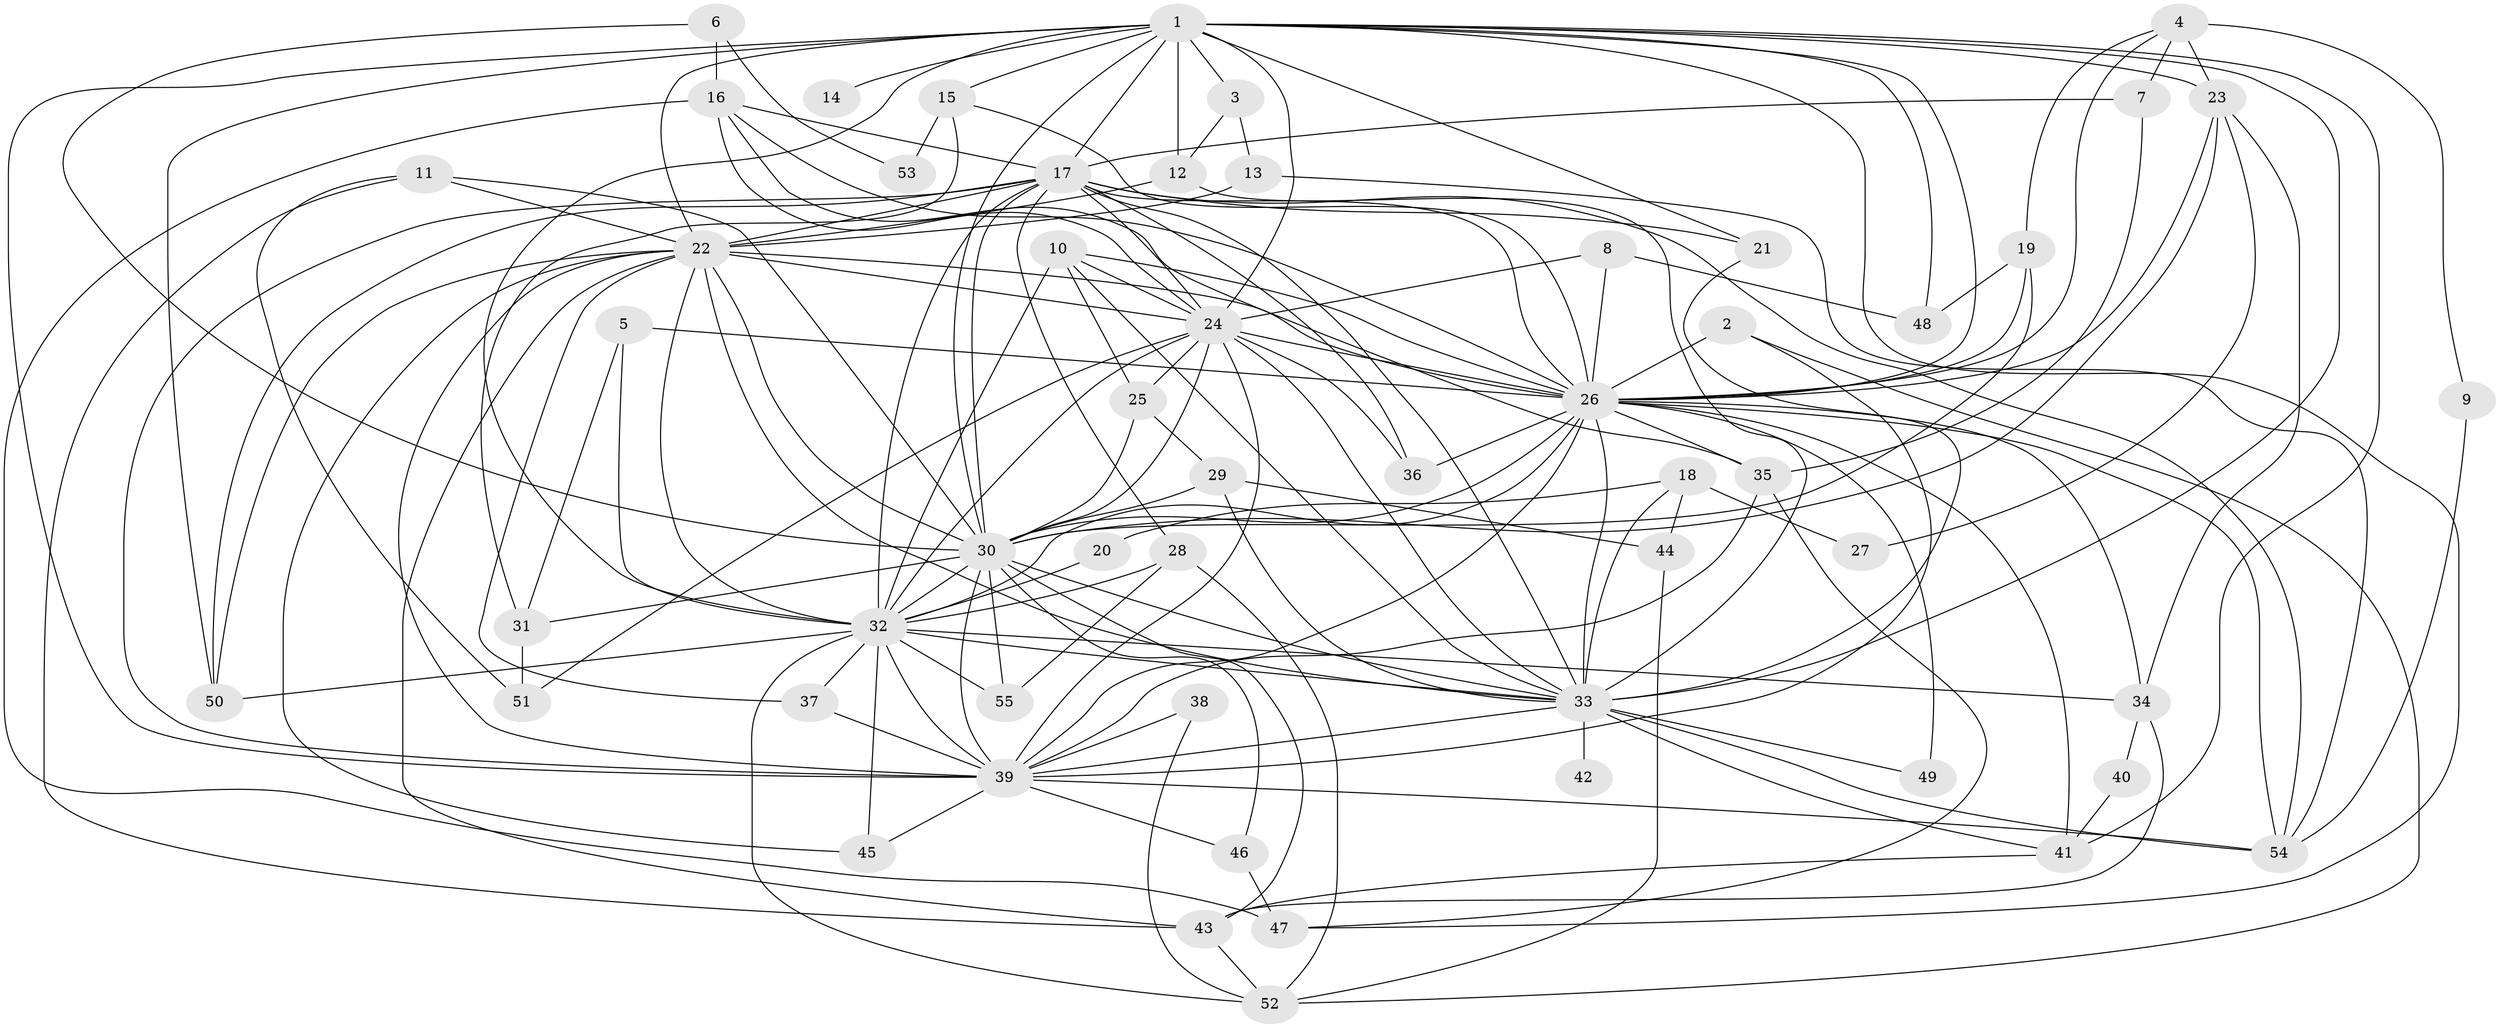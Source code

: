 // original degree distribution, {18: 0.01818181818181818, 19: 0.00909090909090909, 20: 0.00909090909090909, 27: 0.00909090909090909, 22: 0.00909090909090909, 16: 0.01818181818181818, 23: 0.00909090909090909, 25: 0.00909090909090909, 3: 0.20909090909090908, 5: 0.06363636363636363, 8: 0.00909090909090909, 6: 0.03636363636363636, 4: 0.09090909090909091, 2: 0.5}
// Generated by graph-tools (version 1.1) at 2025/01/03/09/25 03:01:22]
// undirected, 55 vertices, 158 edges
graph export_dot {
graph [start="1"]
  node [color=gray90,style=filled];
  1;
  2;
  3;
  4;
  5;
  6;
  7;
  8;
  9;
  10;
  11;
  12;
  13;
  14;
  15;
  16;
  17;
  18;
  19;
  20;
  21;
  22;
  23;
  24;
  25;
  26;
  27;
  28;
  29;
  30;
  31;
  32;
  33;
  34;
  35;
  36;
  37;
  38;
  39;
  40;
  41;
  42;
  43;
  44;
  45;
  46;
  47;
  48;
  49;
  50;
  51;
  52;
  53;
  54;
  55;
  1 -- 3 [weight=1.0];
  1 -- 12 [weight=2.0];
  1 -- 14 [weight=1.0];
  1 -- 15 [weight=1.0];
  1 -- 17 [weight=2.0];
  1 -- 21 [weight=1.0];
  1 -- 22 [weight=2.0];
  1 -- 23 [weight=2.0];
  1 -- 24 [weight=2.0];
  1 -- 26 [weight=2.0];
  1 -- 30 [weight=2.0];
  1 -- 32 [weight=2.0];
  1 -- 33 [weight=3.0];
  1 -- 39 [weight=2.0];
  1 -- 41 [weight=1.0];
  1 -- 47 [weight=1.0];
  1 -- 48 [weight=1.0];
  1 -- 50 [weight=1.0];
  2 -- 26 [weight=1.0];
  2 -- 39 [weight=1.0];
  2 -- 52 [weight=1.0];
  3 -- 12 [weight=1.0];
  3 -- 13 [weight=1.0];
  4 -- 7 [weight=1.0];
  4 -- 9 [weight=1.0];
  4 -- 19 [weight=1.0];
  4 -- 23 [weight=2.0];
  4 -- 26 [weight=1.0];
  5 -- 26 [weight=1.0];
  5 -- 31 [weight=1.0];
  5 -- 32 [weight=1.0];
  6 -- 16 [weight=1.0];
  6 -- 30 [weight=1.0];
  6 -- 53 [weight=1.0];
  7 -- 17 [weight=1.0];
  7 -- 35 [weight=1.0];
  8 -- 24 [weight=1.0];
  8 -- 26 [weight=1.0];
  8 -- 48 [weight=1.0];
  9 -- 54 [weight=1.0];
  10 -- 24 [weight=1.0];
  10 -- 25 [weight=1.0];
  10 -- 26 [weight=1.0];
  10 -- 32 [weight=1.0];
  10 -- 33 [weight=1.0];
  11 -- 22 [weight=1.0];
  11 -- 30 [weight=1.0];
  11 -- 43 [weight=1.0];
  11 -- 51 [weight=1.0];
  12 -- 22 [weight=1.0];
  12 -- 33 [weight=1.0];
  13 -- 22 [weight=1.0];
  13 -- 54 [weight=1.0];
  15 -- 26 [weight=1.0];
  15 -- 31 [weight=1.0];
  15 -- 53 [weight=1.0];
  16 -- 17 [weight=1.0];
  16 -- 24 [weight=1.0];
  16 -- 26 [weight=1.0];
  16 -- 35 [weight=1.0];
  16 -- 47 [weight=1.0];
  17 -- 21 [weight=1.0];
  17 -- 22 [weight=1.0];
  17 -- 24 [weight=2.0];
  17 -- 26 [weight=2.0];
  17 -- 28 [weight=1.0];
  17 -- 30 [weight=1.0];
  17 -- 32 [weight=2.0];
  17 -- 33 [weight=2.0];
  17 -- 36 [weight=1.0];
  17 -- 39 [weight=2.0];
  17 -- 50 [weight=1.0];
  17 -- 54 [weight=1.0];
  18 -- 20 [weight=1.0];
  18 -- 27 [weight=1.0];
  18 -- 33 [weight=2.0];
  18 -- 44 [weight=1.0];
  19 -- 26 [weight=1.0];
  19 -- 30 [weight=1.0];
  19 -- 48 [weight=1.0];
  20 -- 32 [weight=1.0];
  21 -- 33 [weight=1.0];
  22 -- 24 [weight=1.0];
  22 -- 26 [weight=2.0];
  22 -- 30 [weight=2.0];
  22 -- 32 [weight=1.0];
  22 -- 33 [weight=1.0];
  22 -- 37 [weight=1.0];
  22 -- 39 [weight=1.0];
  22 -- 43 [weight=1.0];
  22 -- 45 [weight=1.0];
  22 -- 50 [weight=1.0];
  23 -- 26 [weight=1.0];
  23 -- 27 [weight=1.0];
  23 -- 30 [weight=1.0];
  23 -- 34 [weight=1.0];
  24 -- 25 [weight=1.0];
  24 -- 26 [weight=1.0];
  24 -- 30 [weight=2.0];
  24 -- 32 [weight=1.0];
  24 -- 33 [weight=1.0];
  24 -- 36 [weight=1.0];
  24 -- 39 [weight=2.0];
  24 -- 51 [weight=1.0];
  25 -- 29 [weight=1.0];
  25 -- 30 [weight=1.0];
  26 -- 30 [weight=1.0];
  26 -- 32 [weight=1.0];
  26 -- 33 [weight=1.0];
  26 -- 34 [weight=1.0];
  26 -- 35 [weight=1.0];
  26 -- 36 [weight=2.0];
  26 -- 39 [weight=1.0];
  26 -- 41 [weight=1.0];
  26 -- 49 [weight=1.0];
  26 -- 54 [weight=1.0];
  28 -- 32 [weight=1.0];
  28 -- 52 [weight=1.0];
  28 -- 55 [weight=1.0];
  29 -- 30 [weight=1.0];
  29 -- 33 [weight=1.0];
  29 -- 44 [weight=1.0];
  30 -- 31 [weight=1.0];
  30 -- 32 [weight=3.0];
  30 -- 33 [weight=1.0];
  30 -- 39 [weight=2.0];
  30 -- 43 [weight=1.0];
  30 -- 46 [weight=2.0];
  30 -- 55 [weight=1.0];
  31 -- 51 [weight=1.0];
  32 -- 33 [weight=1.0];
  32 -- 34 [weight=1.0];
  32 -- 37 [weight=1.0];
  32 -- 39 [weight=1.0];
  32 -- 45 [weight=1.0];
  32 -- 50 [weight=1.0];
  32 -- 52 [weight=1.0];
  32 -- 55 [weight=1.0];
  33 -- 39 [weight=1.0];
  33 -- 41 [weight=1.0];
  33 -- 42 [weight=1.0];
  33 -- 49 [weight=1.0];
  33 -- 54 [weight=1.0];
  34 -- 40 [weight=1.0];
  34 -- 43 [weight=1.0];
  35 -- 39 [weight=1.0];
  35 -- 47 [weight=1.0];
  37 -- 39 [weight=1.0];
  38 -- 39 [weight=1.0];
  38 -- 52 [weight=1.0];
  39 -- 45 [weight=1.0];
  39 -- 46 [weight=2.0];
  39 -- 54 [weight=1.0];
  40 -- 41 [weight=1.0];
  41 -- 43 [weight=1.0];
  43 -- 52 [weight=1.0];
  44 -- 52 [weight=1.0];
  46 -- 47 [weight=1.0];
}
